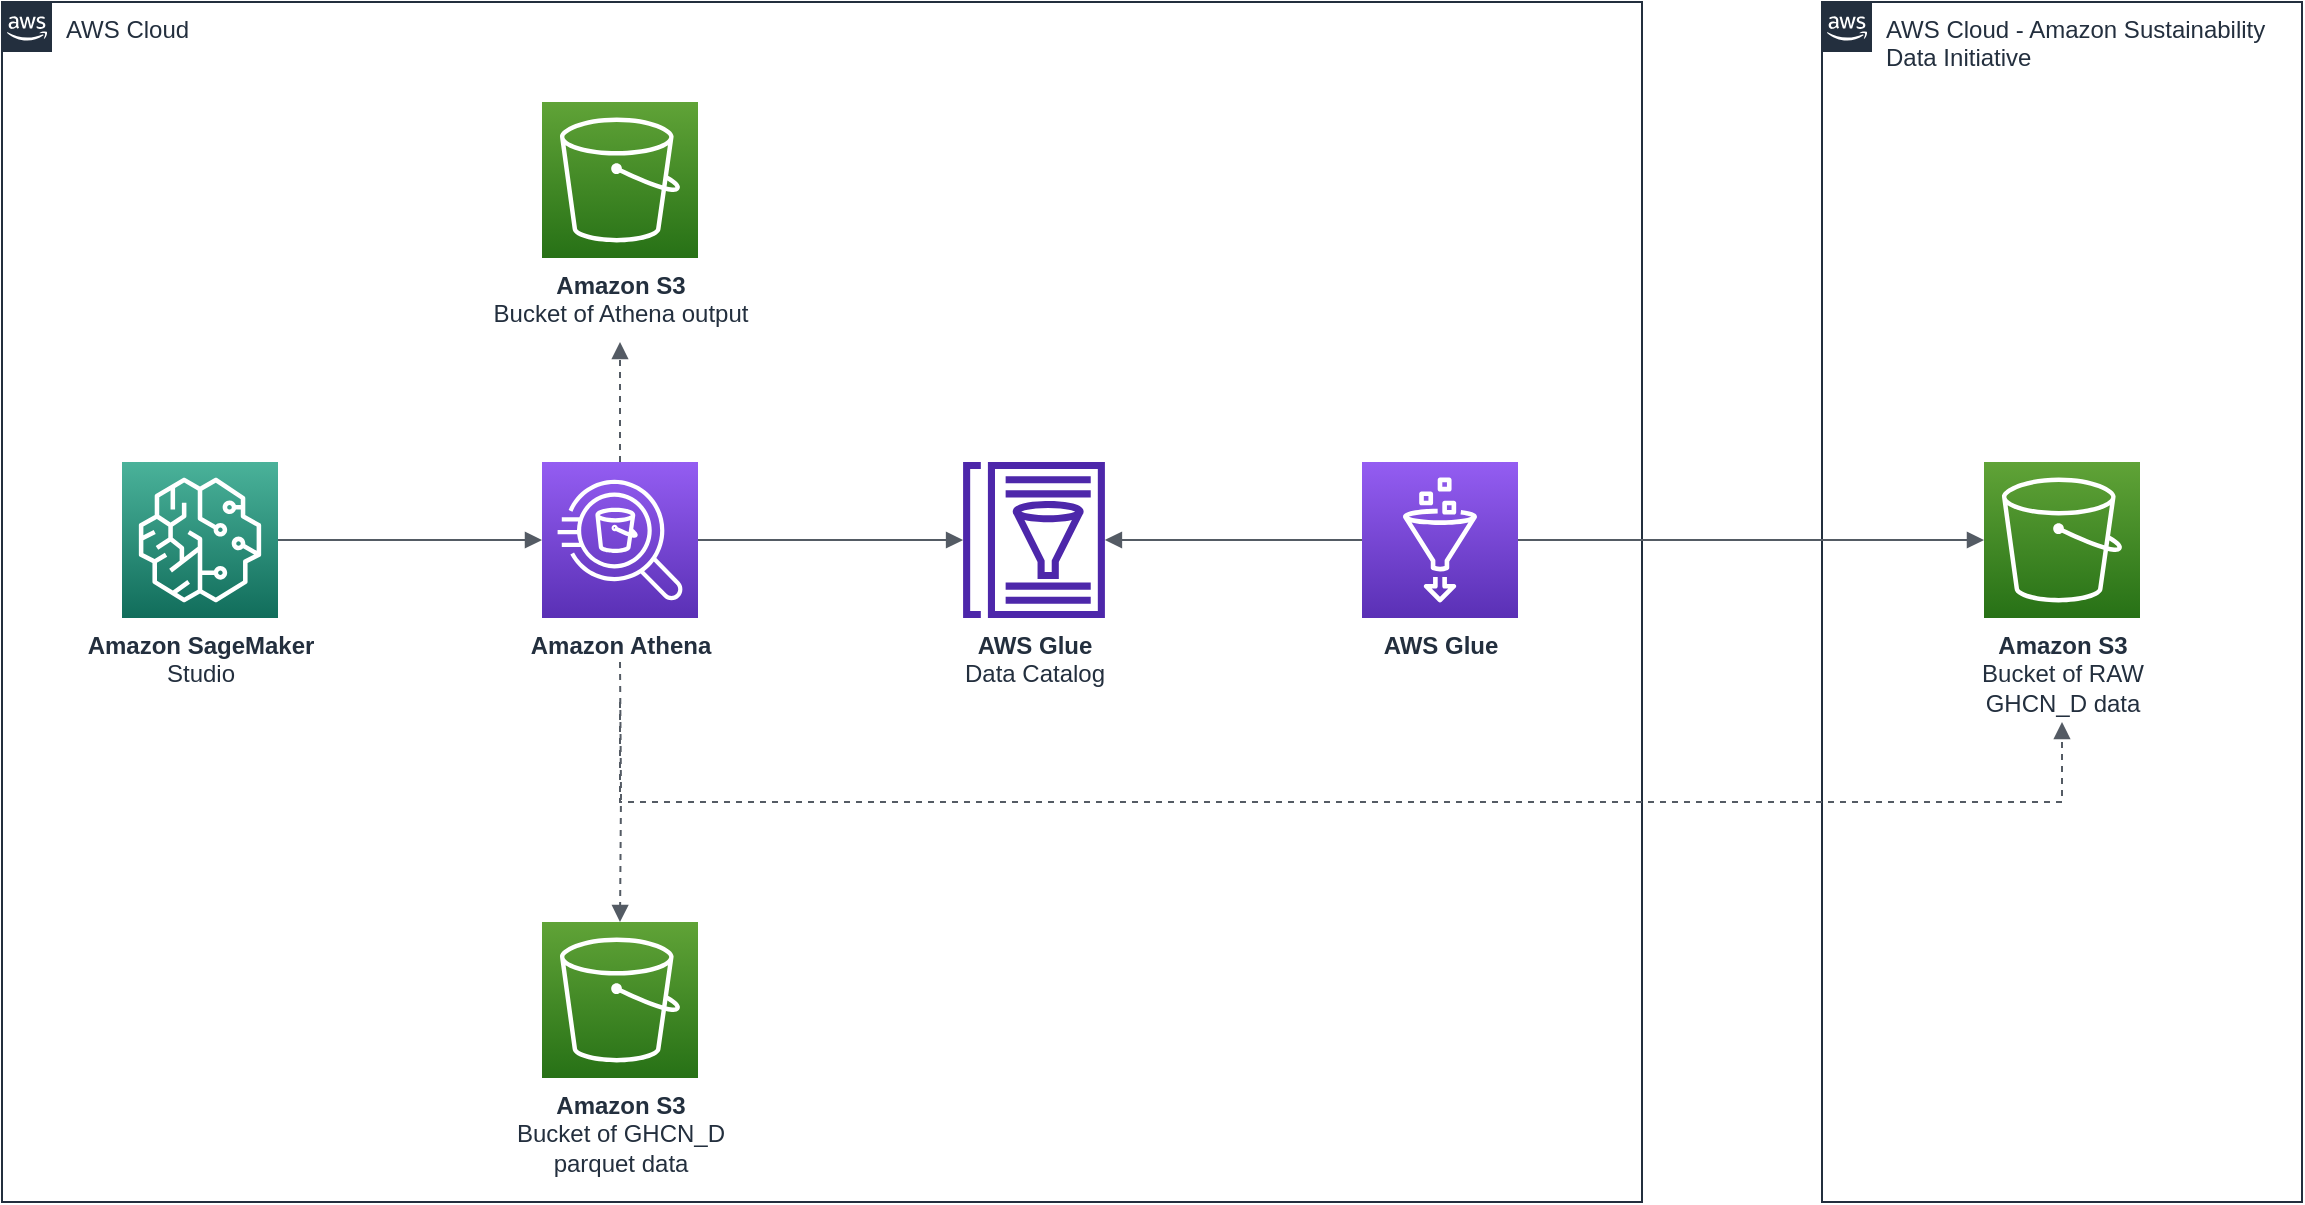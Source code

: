 <mxfile version="20.7.4" type="device"><diagram id="j4_P3U9Hu0IRBjLtDSuc" name="Page-1"><mxGraphModel dx="2532" dy="881" grid="1" gridSize="10" guides="1" tooltips="1" connect="1" arrows="1" fold="1" page="1" pageScale="1" pageWidth="1169" pageHeight="827" math="0" shadow="0"><root><mxCell id="0"/><mxCell id="1" parent="0"/><mxCell id="iUf6fKpNd22vug79i8aj-2" value="&lt;b&gt;Amazon Athena&lt;br&gt;&lt;/b&gt;" style="sketch=0;points=[[0,0,0],[0.25,0,0],[0.5,0,0],[0.75,0,0],[1,0,0],[0,1,0],[0.25,1,0],[0.5,1,0],[0.75,1,0],[1,1,0],[0,0.25,0],[0,0.5,0],[0,0.75,0],[1,0.25,0],[1,0.5,0],[1,0.75,0]];outlineConnect=0;fontColor=#232F3E;gradientColor=#945DF2;gradientDirection=north;fillColor=#5A30B5;strokeColor=#ffffff;dashed=0;verticalLabelPosition=bottom;verticalAlign=top;align=center;html=1;fontSize=12;fontStyle=0;aspect=fixed;shape=mxgraph.aws4.resourceIcon;resIcon=mxgraph.aws4.athena;" vertex="1" parent="1"><mxGeometry x="120" y="230" width="78" height="78" as="geometry"/></mxCell><mxCell id="iUf6fKpNd22vug79i8aj-3" value="&lt;b&gt;AWS Glue&lt;br&gt;&lt;/b&gt;" style="sketch=0;points=[[0,0,0],[0.25,0,0],[0.5,0,0],[0.75,0,0],[1,0,0],[0,1,0],[0.25,1,0],[0.5,1,0],[0.75,1,0],[1,1,0],[0,0.25,0],[0,0.5,0],[0,0.75,0],[1,0.25,0],[1,0.5,0],[1,0.75,0]];outlineConnect=0;fontColor=#232F3E;gradientColor=#945DF2;gradientDirection=north;fillColor=#5A30B5;strokeColor=#ffffff;dashed=0;verticalLabelPosition=bottom;verticalAlign=top;align=center;html=1;fontSize=12;fontStyle=0;aspect=fixed;shape=mxgraph.aws4.resourceIcon;resIcon=mxgraph.aws4.glue;" vertex="1" parent="1"><mxGeometry x="530" y="230" width="78" height="78" as="geometry"/></mxCell><mxCell id="iUf6fKpNd22vug79i8aj-4" value="&lt;div&gt;&lt;b&gt;Amazon S3&lt;br&gt;&lt;/b&gt;&lt;/div&gt;&lt;div&gt;Bucket of RAW&lt;/div&gt;&lt;div&gt;GHCN_D data&lt;br&gt;&lt;/div&gt;" style="sketch=0;points=[[0,0,0],[0.25,0,0],[0.5,0,0],[0.75,0,0],[1,0,0],[0,1,0],[0.25,1,0],[0.5,1,0],[0.75,1,0],[1,1,0],[0,0.25,0],[0,0.5,0],[0,0.75,0],[1,0.25,0],[1,0.5,0],[1,0.75,0]];outlineConnect=0;fontColor=#232F3E;gradientColor=#60A337;gradientDirection=north;fillColor=#277116;strokeColor=#ffffff;dashed=0;verticalLabelPosition=bottom;verticalAlign=top;align=center;html=1;fontSize=12;fontStyle=0;aspect=fixed;shape=mxgraph.aws4.resourceIcon;resIcon=mxgraph.aws4.s3;" vertex="1" parent="1"><mxGeometry x="841" y="230" width="78" height="78" as="geometry"/></mxCell><mxCell id="iUf6fKpNd22vug79i8aj-6" value="&lt;div&gt;&lt;b&gt;Amazon S3&lt;br&gt;&lt;/b&gt;&lt;/div&gt;&lt;div&gt;Bucket of Athena output&lt;br&gt;&lt;/div&gt;" style="sketch=0;points=[[0,0,0],[0.25,0,0],[0.5,0,0],[0.75,0,0],[1,0,0],[0,1,0],[0.25,1,0],[0.5,1,0],[0.75,1,0],[1,1,0],[0,0.25,0],[0,0.5,0],[0,0.75,0],[1,0.25,0],[1,0.5,0],[1,0.75,0]];outlineConnect=0;fontColor=#232F3E;gradientColor=#60A337;gradientDirection=north;fillColor=#277116;strokeColor=#ffffff;dashed=0;verticalLabelPosition=bottom;verticalAlign=top;align=center;html=1;fontSize=12;fontStyle=0;aspect=fixed;shape=mxgraph.aws4.resourceIcon;resIcon=mxgraph.aws4.s3;" vertex="1" parent="1"><mxGeometry x="120" y="50" width="78" height="78" as="geometry"/></mxCell><mxCell id="iUf6fKpNd22vug79i8aj-7" value="&lt;div&gt;&lt;b&gt;AWS Glue&lt;/b&gt;&lt;/div&gt;&lt;div&gt;Data Catalog&lt;br&gt;&lt;/div&gt;" style="sketch=0;outlineConnect=0;fontColor=#232F3E;gradientColor=none;fillColor=#4D27AA;strokeColor=none;dashed=0;verticalLabelPosition=bottom;verticalAlign=top;align=center;html=1;fontSize=12;fontStyle=0;aspect=fixed;pointerEvents=1;shape=mxgraph.aws4.glue_data_catalog;" vertex="1" parent="1"><mxGeometry x="330" y="230" width="72" height="78" as="geometry"/></mxCell><mxCell id="iUf6fKpNd22vug79i8aj-8" value="AWS Cloud - Amazon Sustainability Data Initiative" style="points=[[0,0],[0.25,0],[0.5,0],[0.75,0],[1,0],[1,0.25],[1,0.5],[1,0.75],[1,1],[0.75,1],[0.5,1],[0.25,1],[0,1],[0,0.75],[0,0.5],[0,0.25]];outlineConnect=0;gradientColor=none;html=1;whiteSpace=wrap;fontSize=12;fontStyle=0;container=1;pointerEvents=0;collapsible=0;recursiveResize=0;shape=mxgraph.aws4.group;grIcon=mxgraph.aws4.group_aws_cloud_alt;strokeColor=#232F3E;fillColor=none;verticalAlign=top;align=left;spacingLeft=30;fontColor=#232F3E;dashed=0;" vertex="1" parent="1"><mxGeometry x="760" width="240" height="600" as="geometry"/></mxCell><mxCell id="iUf6fKpNd22vug79i8aj-9" value="AWS Cloud" style="points=[[0,0],[0.25,0],[0.5,0],[0.75,0],[1,0],[1,0.25],[1,0.5],[1,0.75],[1,1],[0.75,1],[0.5,1],[0.25,1],[0,1],[0,0.75],[0,0.5],[0,0.25]];outlineConnect=0;gradientColor=none;html=1;whiteSpace=wrap;fontSize=12;fontStyle=0;container=1;pointerEvents=0;collapsible=0;recursiveResize=0;shape=mxgraph.aws4.group;grIcon=mxgraph.aws4.group_aws_cloud_alt;strokeColor=#232F3E;fillColor=none;verticalAlign=top;align=left;spacingLeft=30;fontColor=#232F3E;dashed=0;" vertex="1" parent="1"><mxGeometry x="-150" width="820" height="600" as="geometry"/></mxCell><mxCell id="iUf6fKpNd22vug79i8aj-5" value="&lt;div&gt;&lt;b&gt;Amazon S3&lt;br&gt;&lt;/b&gt;&lt;/div&gt;&lt;div&gt;Bucket of GHCN_D&lt;/div&gt;&lt;div&gt;parquet data&lt;br&gt;&lt;/div&gt;" style="sketch=0;points=[[0,0,0],[0.25,0,0],[0.5,0,0],[0.75,0,0],[1,0,0],[0,1,0],[0.25,1,0],[0.5,1,0],[0.75,1,0],[1,1,0],[0,0.25,0],[0,0.5,0],[0,0.75,0],[1,0.25,0],[1,0.5,0],[1,0.75,0]];outlineConnect=0;fontColor=#232F3E;gradientColor=#60A337;gradientDirection=north;fillColor=#277116;strokeColor=#ffffff;dashed=0;verticalLabelPosition=bottom;verticalAlign=top;align=center;html=1;fontSize=12;fontStyle=0;aspect=fixed;shape=mxgraph.aws4.resourceIcon;resIcon=mxgraph.aws4.s3;" vertex="1" parent="iUf6fKpNd22vug79i8aj-9"><mxGeometry x="270" y="460" width="78" height="78" as="geometry"/></mxCell><mxCell id="iUf6fKpNd22vug79i8aj-16" value="&lt;div&gt;&lt;b&gt;Amazon SageMaker&lt;/b&gt;&lt;/div&gt;&lt;div&gt;Studio&lt;br&gt;&lt;/div&gt;" style="sketch=0;points=[[0,0,0],[0.25,0,0],[0.5,0,0],[0.75,0,0],[1,0,0],[0,1,0],[0.25,1,0],[0.5,1,0],[0.75,1,0],[1,1,0],[0,0.25,0],[0,0.5,0],[0,0.75,0],[1,0.25,0],[1,0.5,0],[1,0.75,0]];outlineConnect=0;fontColor=#232F3E;gradientColor=#4AB29A;gradientDirection=north;fillColor=#116D5B;strokeColor=#ffffff;dashed=0;verticalLabelPosition=bottom;verticalAlign=top;align=center;html=1;fontSize=12;fontStyle=0;aspect=fixed;shape=mxgraph.aws4.resourceIcon;resIcon=mxgraph.aws4.sagemaker;" vertex="1" parent="iUf6fKpNd22vug79i8aj-9"><mxGeometry x="60" y="230" width="78" height="78" as="geometry"/></mxCell><mxCell id="iUf6fKpNd22vug79i8aj-10" value="" style="edgeStyle=orthogonalEdgeStyle;html=1;endArrow=block;elbow=vertical;startArrow=none;endFill=1;strokeColor=#545B64;rounded=0;" edge="1" parent="1" source="iUf6fKpNd22vug79i8aj-3" target="iUf6fKpNd22vug79i8aj-4"><mxGeometry width="100" relative="1" as="geometry"><mxPoint x="690" y="290" as="sourcePoint"/><mxPoint x="790" y="290" as="targetPoint"/></mxGeometry></mxCell><mxCell id="iUf6fKpNd22vug79i8aj-11" value="" style="edgeStyle=orthogonalEdgeStyle;html=1;endArrow=none;elbow=vertical;startArrow=block;startFill=1;strokeColor=#545B64;rounded=0;" edge="1" parent="1" source="iUf6fKpNd22vug79i8aj-7" target="iUf6fKpNd22vug79i8aj-3"><mxGeometry width="100" relative="1" as="geometry"><mxPoint x="430" y="270" as="sourcePoint"/><mxPoint x="530" y="270" as="targetPoint"/></mxGeometry></mxCell><mxCell id="iUf6fKpNd22vug79i8aj-12" value="" style="edgeStyle=orthogonalEdgeStyle;html=1;endArrow=block;elbow=vertical;startArrow=none;endFill=1;strokeColor=#545B64;rounded=0;" edge="1" parent="1" source="iUf6fKpNd22vug79i8aj-2" target="iUf6fKpNd22vug79i8aj-7"><mxGeometry width="100" relative="1" as="geometry"><mxPoint x="220" y="250" as="sourcePoint"/><mxPoint x="320" y="250" as="targetPoint"/></mxGeometry></mxCell><mxCell id="iUf6fKpNd22vug79i8aj-13" value="" style="edgeStyle=orthogonalEdgeStyle;html=1;endArrow=block;elbow=vertical;startArrow=none;endFill=1;strokeColor=#545B64;rounded=0;dashed=1;" edge="1" parent="1" target="iUf6fKpNd22vug79i8aj-5"><mxGeometry width="100" relative="1" as="geometry"><mxPoint x="159" y="330" as="sourcePoint"/><mxPoint x="159" y="480" as="targetPoint"/><Array as="points"/></mxGeometry></mxCell><mxCell id="iUf6fKpNd22vug79i8aj-14" value="" style="edgeStyle=orthogonalEdgeStyle;html=1;endArrow=block;elbow=vertical;startArrow=none;endFill=1;strokeColor=#545B64;rounded=0;dashed=1;" edge="1" parent="1" source="iUf6fKpNd22vug79i8aj-2"><mxGeometry width="100" relative="1" as="geometry"><mxPoint x="130" y="200" as="sourcePoint"/><mxPoint x="159" y="170" as="targetPoint"/></mxGeometry></mxCell><mxCell id="iUf6fKpNd22vug79i8aj-15" value="" style="edgeStyle=orthogonalEdgeStyle;html=1;endArrow=block;elbow=vertical;startArrow=none;endFill=1;strokeColor=#545B64;rounded=0;dashed=1;" edge="1" parent="1"><mxGeometry width="100" relative="1" as="geometry"><mxPoint x="159" y="350" as="sourcePoint"/><mxPoint x="880" y="360" as="targetPoint"/><Array as="points"><mxPoint x="159" y="400"/><mxPoint x="880" y="400"/></Array></mxGeometry></mxCell><mxCell id="iUf6fKpNd22vug79i8aj-17" value="" style="edgeStyle=orthogonalEdgeStyle;html=1;endArrow=block;elbow=vertical;startArrow=none;endFill=1;strokeColor=#545B64;rounded=0;" edge="1" parent="1" source="iUf6fKpNd22vug79i8aj-16" target="iUf6fKpNd22vug79i8aj-2"><mxGeometry width="100" relative="1" as="geometry"><mxPoint x="-60" y="180" as="sourcePoint"/><mxPoint x="40" y="180" as="targetPoint"/></mxGeometry></mxCell></root></mxGraphModel></diagram></mxfile>